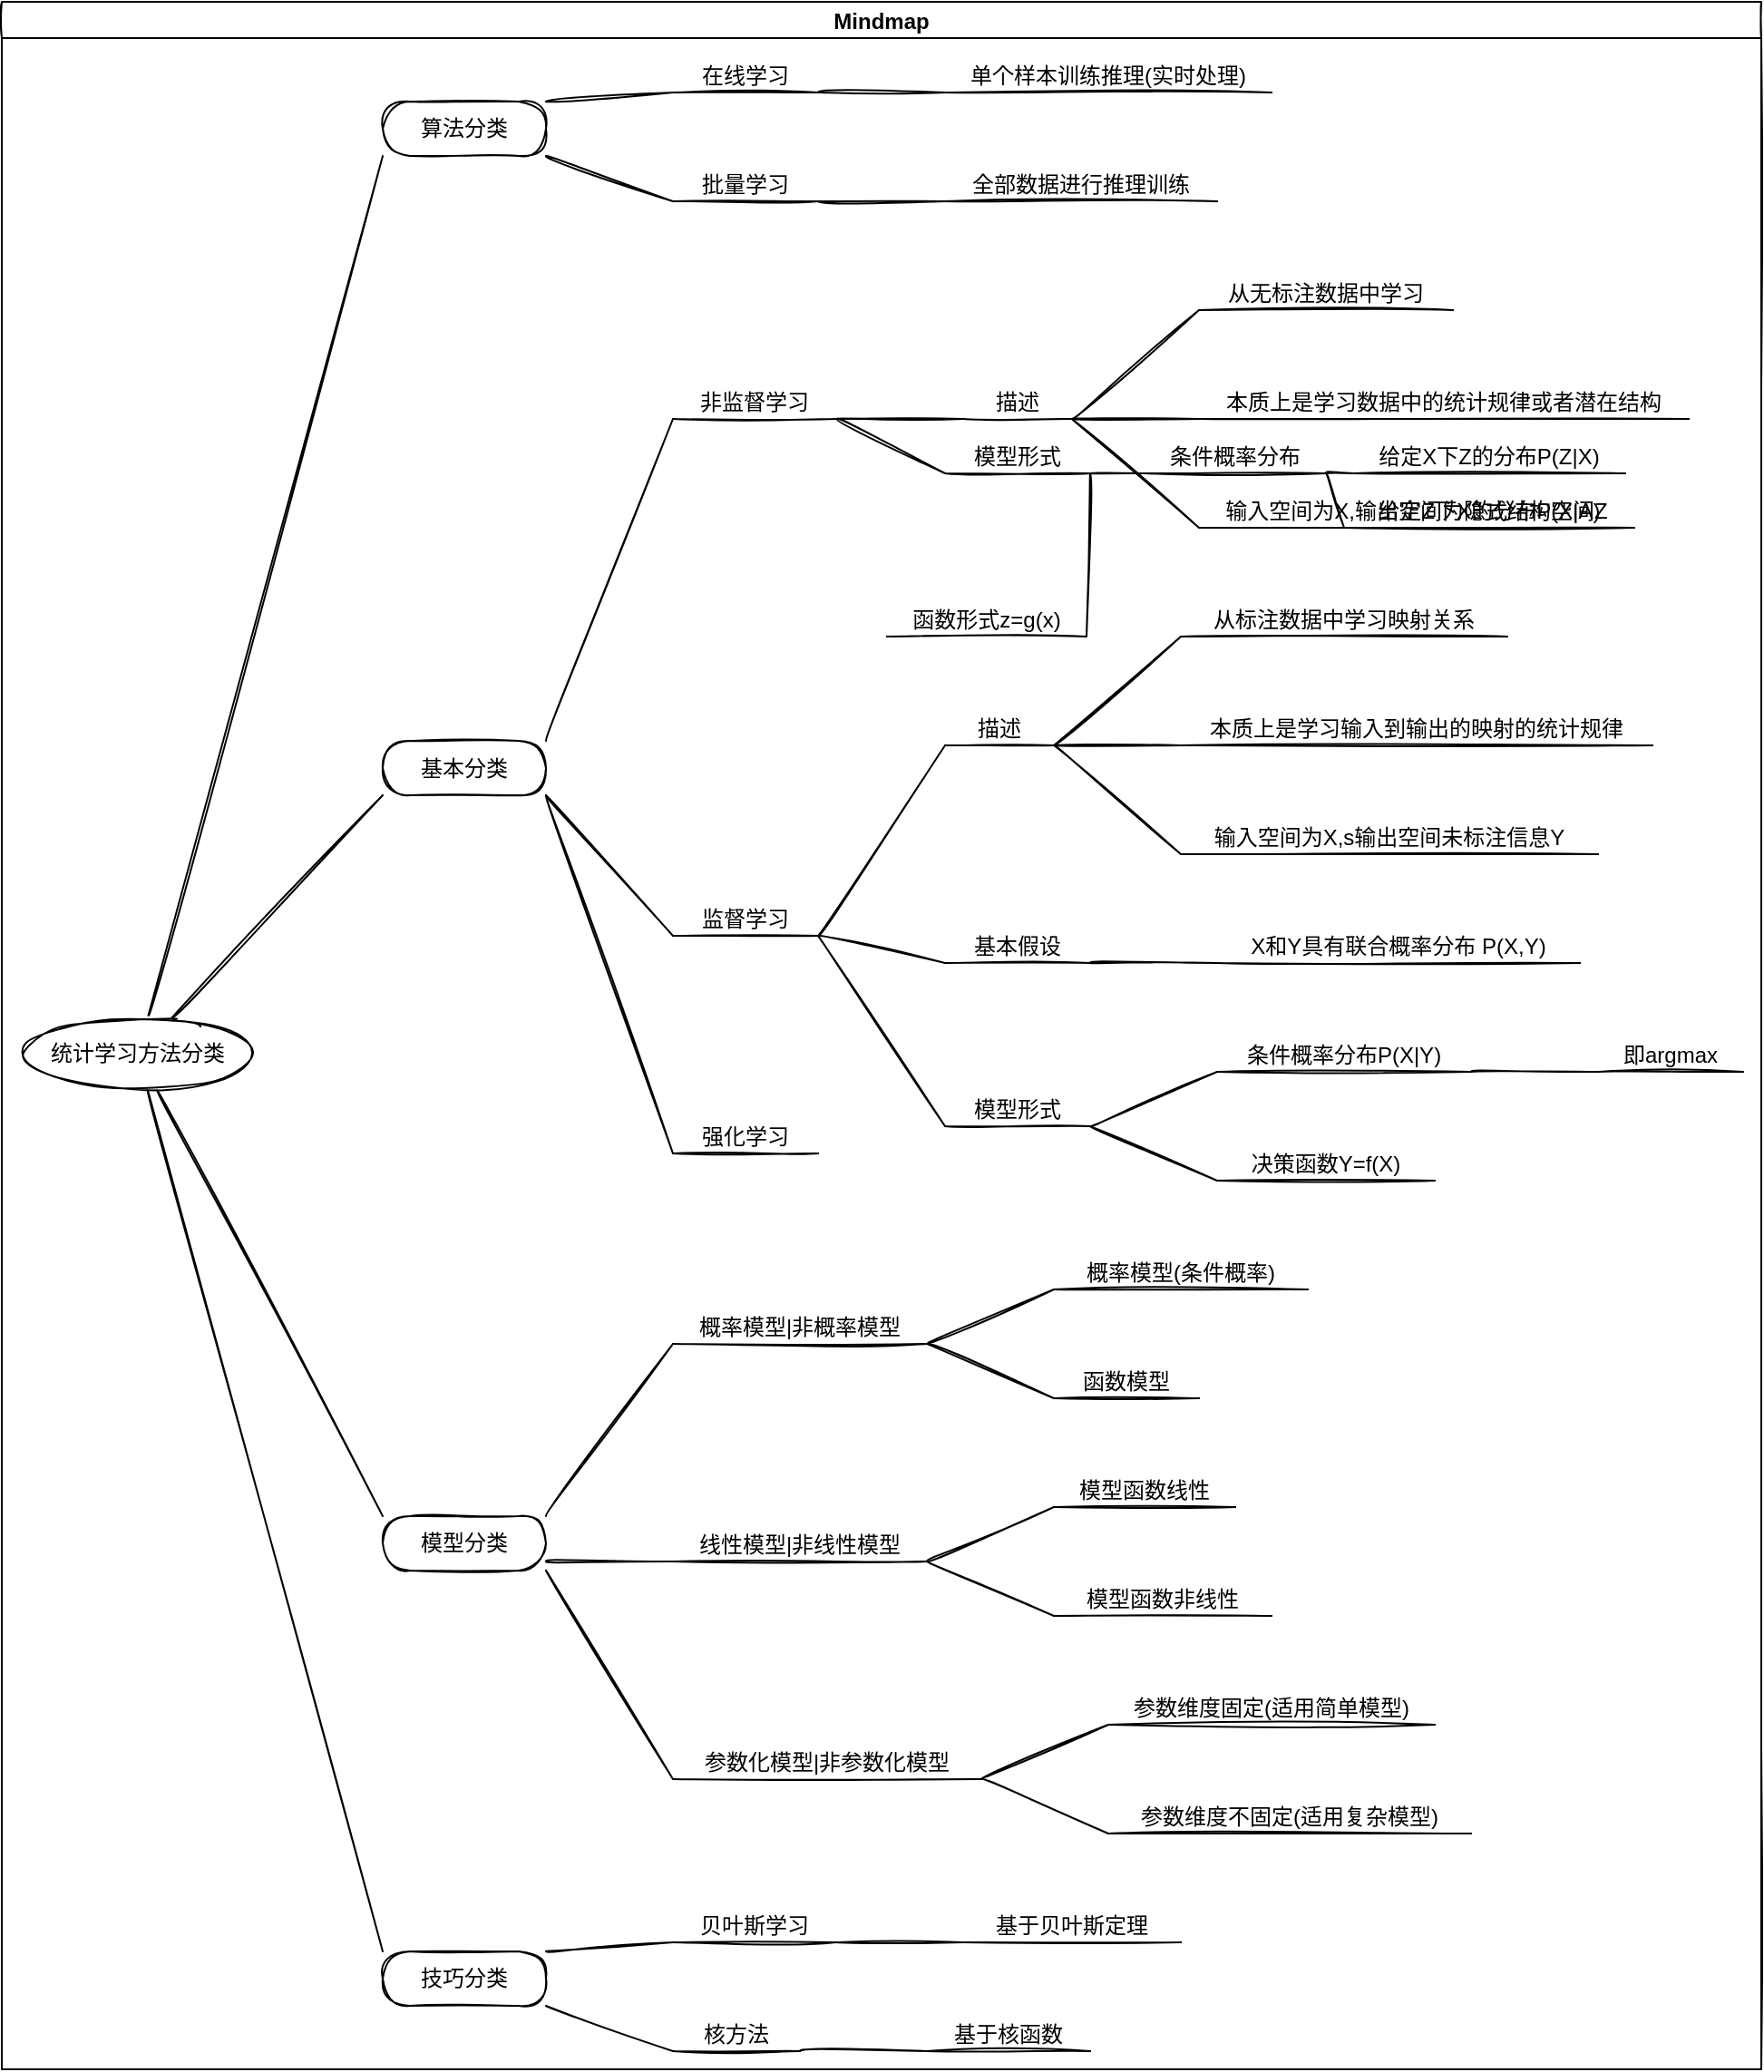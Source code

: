 <mxfile version="15.9.4" type="github">
  <diagram id="jQPR_bwrtm7TC7y7AMAF" name="第 1 页">
    <mxGraphModel dx="-2526" dy="1161" grid="1" gridSize="10" guides="1" tooltips="1" connect="1" arrows="1" fold="1" page="1" pageScale="1" pageWidth="827" pageHeight="1169" math="0" shadow="0">
      <root>
        <mxCell id="0" />
        <mxCell id="1" parent="0" />
        <mxCell id="iyJ31IsJtUmITWTH7De2-7" value="Mindmap" style="swimlane;startSize=20;horizontal=1;containerType=tree;sketch=1;" parent="1" vertex="1">
          <mxGeometry x="3552" y="151" width="970" height="1140" as="geometry" />
        </mxCell>
        <mxCell id="iyJ31IsJtUmITWTH7De2-8" value="" style="edgeStyle=orthogonalEdgeStyle;startArrow=none;endArrow=none;segment=10;curved=1;rounded=0;sketch=1;noEdgeStyle=1;orthogonal=1;" parent="iyJ31IsJtUmITWTH7De2-7" source="iyJ31IsJtUmITWTH7De2-12" target="iyJ31IsJtUmITWTH7De2-13" edge="1">
          <mxGeometry relative="1" as="geometry" />
        </mxCell>
        <mxCell id="iyJ31IsJtUmITWTH7De2-9" value="" style="edgeStyle=orthogonalEdgeStyle;startArrow=none;endArrow=none;segment=10;curved=1;rounded=0;sketch=1;noEdgeStyle=1;orthogonal=1;" parent="iyJ31IsJtUmITWTH7De2-7" source="iyJ31IsJtUmITWTH7De2-12" target="iyJ31IsJtUmITWTH7De2-14" edge="1">
          <mxGeometry relative="1" as="geometry" />
        </mxCell>
        <mxCell id="iyJ31IsJtUmITWTH7De2-10" value="" style="edgeStyle=orthogonalEdgeStyle;startArrow=none;endArrow=none;segment=10;curved=1;rounded=0;sketch=1;noEdgeStyle=1;orthogonal=1;" parent="iyJ31IsJtUmITWTH7De2-7" source="iyJ31IsJtUmITWTH7De2-12" target="iyJ31IsJtUmITWTH7De2-15" edge="1">
          <mxGeometry relative="1" as="geometry" />
        </mxCell>
        <mxCell id="iyJ31IsJtUmITWTH7De2-11" value="" style="edgeStyle=orthogonalEdgeStyle;startArrow=none;endArrow=none;segment=10;curved=1;rounded=0;sketch=1;noEdgeStyle=1;orthogonal=1;" parent="iyJ31IsJtUmITWTH7De2-7" source="iyJ31IsJtUmITWTH7De2-12" target="iyJ31IsJtUmITWTH7De2-16" edge="1">
          <mxGeometry relative="1" as="geometry" />
        </mxCell>
        <mxCell id="iyJ31IsJtUmITWTH7De2-12" value="统计学习方法分类" style="ellipse;whiteSpace=wrap;html=1;align=center;treeFolding=1;treeMoving=1;newEdgeStyle={&quot;edgeStyle&quot;:&quot;entityRelationEdgeStyle&quot;,&quot;startArrow&quot;:&quot;none&quot;,&quot;endArrow&quot;:&quot;none&quot;,&quot;segment&quot;:10,&quot;curved&quot;:1};sketch=1;" parent="iyJ31IsJtUmITWTH7De2-7" vertex="1">
          <mxGeometry x="10" y="560" width="130" height="40" as="geometry" />
        </mxCell>
        <mxCell id="iyJ31IsJtUmITWTH7De2-13" value="算法分类" style="whiteSpace=wrap;html=1;rounded=1;arcSize=50;align=center;verticalAlign=middle;strokeWidth=1;autosize=1;spacing=4;treeFolding=1;treeMoving=1;newEdgeStyle={&quot;edgeStyle&quot;:&quot;entityRelationEdgeStyle&quot;,&quot;startArrow&quot;:&quot;none&quot;,&quot;endArrow&quot;:&quot;none&quot;,&quot;segment&quot;:10,&quot;curved&quot;:1};sketch=1;" parent="iyJ31IsJtUmITWTH7De2-7" vertex="1">
          <mxGeometry x="210" y="55" width="90" height="30" as="geometry" />
        </mxCell>
        <mxCell id="iyJ31IsJtUmITWTH7De2-14" value="基本分类&lt;br&gt;" style="whiteSpace=wrap;html=1;rounded=1;arcSize=50;align=center;verticalAlign=middle;strokeWidth=1;autosize=1;spacing=4;treeFolding=1;treeMoving=1;newEdgeStyle={&quot;edgeStyle&quot;:&quot;entityRelationEdgeStyle&quot;,&quot;startArrow&quot;:&quot;none&quot;,&quot;endArrow&quot;:&quot;none&quot;,&quot;segment&quot;:10,&quot;curved&quot;:1};fontFamily=Helvetica;fontSize=12;fontColor=rgb(0, 0, 0);strokeColor=rgb(0, 0, 0);sketch=1;" parent="iyJ31IsJtUmITWTH7De2-7" vertex="1">
          <mxGeometry x="210" y="407.5" width="90" height="30" as="geometry" />
        </mxCell>
        <mxCell id="iyJ31IsJtUmITWTH7De2-15" value="模型分类" style="whiteSpace=wrap;html=1;rounded=1;arcSize=50;align=center;verticalAlign=middle;strokeWidth=1;autosize=1;spacing=4;treeFolding=1;treeMoving=1;newEdgeStyle={&quot;edgeStyle&quot;:&quot;entityRelationEdgeStyle&quot;,&quot;startArrow&quot;:&quot;none&quot;,&quot;endArrow&quot;:&quot;none&quot;,&quot;segment&quot;:10,&quot;curved&quot;:1};sketch=1;" parent="iyJ31IsJtUmITWTH7De2-7" vertex="1">
          <mxGeometry x="210" y="835" width="90" height="30" as="geometry" />
        </mxCell>
        <mxCell id="iyJ31IsJtUmITWTH7De2-16" value="技巧分类" style="whiteSpace=wrap;html=1;rounded=1;arcSize=50;align=center;verticalAlign=middle;strokeWidth=1;autosize=1;spacing=4;treeFolding=1;treeMoving=1;newEdgeStyle={&quot;edgeStyle&quot;:&quot;entityRelationEdgeStyle&quot;,&quot;startArrow&quot;:&quot;none&quot;,&quot;endArrow&quot;:&quot;none&quot;,&quot;segment&quot;:10,&quot;curved&quot;:1};fontFamily=Helvetica;fontSize=12;fontColor=rgb(0, 0, 0);strokeColor=rgb(0, 0, 0);sketch=1;" parent="iyJ31IsJtUmITWTH7De2-7" vertex="1">
          <mxGeometry x="210" y="1075" width="90" height="30" as="geometry" />
        </mxCell>
        <mxCell id="iyJ31IsJtUmITWTH7De2-27" value="非监督学习" style="whiteSpace=wrap;html=1;shape=partialRectangle;top=0;left=0;bottom=1;right=0;points=[[0,1],[1,1]];fillColor=none;align=center;verticalAlign=bottom;routingCenterY=0.5;snapToPoint=1;recursiveResize=0;autosize=1;treeFolding=1;treeMoving=1;newEdgeStyle={&quot;edgeStyle&quot;:&quot;entityRelationEdgeStyle&quot;,&quot;startArrow&quot;:&quot;none&quot;,&quot;endArrow&quot;:&quot;none&quot;,&quot;segment&quot;:10,&quot;curved&quot;:1};sketch=1;" parent="iyJ31IsJtUmITWTH7De2-7" vertex="1">
          <mxGeometry x="370" y="210" width="90" height="20" as="geometry" />
        </mxCell>
        <mxCell id="iyJ31IsJtUmITWTH7De2-28" value="" style="edgeStyle=orthogonalEdgeStyle;startArrow=none;endArrow=none;segment=10;curved=1;rounded=0;sketch=1;noEdgeStyle=1;orthogonal=1;" parent="iyJ31IsJtUmITWTH7De2-7" source="iyJ31IsJtUmITWTH7De2-14" target="iyJ31IsJtUmITWTH7De2-27" edge="1">
          <mxGeometry relative="1" as="geometry">
            <mxPoint x="-3540.482" y="-1820.174" as="sourcePoint" />
          </mxGeometry>
        </mxCell>
        <mxCell id="iyJ31IsJtUmITWTH7De2-29" value="概率模型|非概率模型" style="whiteSpace=wrap;html=1;shape=partialRectangle;top=0;left=0;bottom=1;right=0;points=[[0,1],[1,1]];fillColor=none;align=center;verticalAlign=bottom;routingCenterY=0.5;snapToPoint=1;recursiveResize=0;autosize=1;treeFolding=1;treeMoving=1;newEdgeStyle={&quot;edgeStyle&quot;:&quot;entityRelationEdgeStyle&quot;,&quot;startArrow&quot;:&quot;none&quot;,&quot;endArrow&quot;:&quot;none&quot;,&quot;segment&quot;:10,&quot;curved&quot;:1};sketch=1;" parent="iyJ31IsJtUmITWTH7De2-7" vertex="1">
          <mxGeometry x="370" y="720" width="140" height="20" as="geometry" />
        </mxCell>
        <mxCell id="iyJ31IsJtUmITWTH7De2-30" value="" style="edgeStyle=orthogonalEdgeStyle;startArrow=none;endArrow=none;segment=10;curved=1;rounded=0;sketch=1;noEdgeStyle=1;orthogonal=1;" parent="iyJ31IsJtUmITWTH7De2-7" source="iyJ31IsJtUmITWTH7De2-15" target="iyJ31IsJtUmITWTH7De2-29" edge="1">
          <mxGeometry relative="1" as="geometry">
            <mxPoint x="-4282.482" y="-1863.174" as="sourcePoint" />
          </mxGeometry>
        </mxCell>
        <mxCell id="iyJ31IsJtUmITWTH7De2-31" value="贝叶斯学习" style="whiteSpace=wrap;html=1;shape=partialRectangle;top=0;left=0;bottom=1;right=0;points=[[0,1],[1,1]];fillColor=none;align=center;verticalAlign=bottom;routingCenterY=0.5;snapToPoint=1;recursiveResize=0;autosize=1;treeFolding=1;treeMoving=1;newEdgeStyle={&quot;edgeStyle&quot;:&quot;entityRelationEdgeStyle&quot;,&quot;startArrow&quot;:&quot;none&quot;,&quot;endArrow&quot;:&quot;none&quot;,&quot;segment&quot;:10,&quot;curved&quot;:1};sketch=1;" parent="iyJ31IsJtUmITWTH7De2-7" vertex="1">
          <mxGeometry x="370" y="1050" width="90" height="20" as="geometry" />
        </mxCell>
        <mxCell id="iyJ31IsJtUmITWTH7De2-32" value="" style="edgeStyle=orthogonalEdgeStyle;startArrow=none;endArrow=none;segment=10;curved=1;rounded=0;sketch=1;noEdgeStyle=1;orthogonal=1;" parent="iyJ31IsJtUmITWTH7De2-7" source="iyJ31IsJtUmITWTH7De2-16" target="iyJ31IsJtUmITWTH7De2-31" edge="1">
          <mxGeometry relative="1" as="geometry">
            <mxPoint x="-4282.482" y="-1820.174" as="sourcePoint" />
          </mxGeometry>
        </mxCell>
        <mxCell id="iyJ31IsJtUmITWTH7De2-34" value="在线学习" style="whiteSpace=wrap;html=1;shape=partialRectangle;top=0;left=0;bottom=1;right=0;points=[[0,1],[1,1]];fillColor=none;align=center;verticalAlign=bottom;routingCenterY=0.5;snapToPoint=1;recursiveResize=0;autosize=1;treeFolding=1;treeMoving=1;newEdgeStyle={&quot;edgeStyle&quot;:&quot;entityRelationEdgeStyle&quot;,&quot;startArrow&quot;:&quot;none&quot;,&quot;endArrow&quot;:&quot;none&quot;,&quot;segment&quot;:10,&quot;curved&quot;:1};sketch=1;" parent="iyJ31IsJtUmITWTH7De2-7" vertex="1">
          <mxGeometry x="370" y="30" width="80" height="20" as="geometry" />
        </mxCell>
        <mxCell id="iyJ31IsJtUmITWTH7De2-35" value="" style="edgeStyle=orthogonalEdgeStyle;startArrow=none;endArrow=none;segment=10;curved=1;rounded=0;sketch=1;noEdgeStyle=1;orthogonal=1;" parent="iyJ31IsJtUmITWTH7De2-7" source="iyJ31IsJtUmITWTH7De2-13" target="iyJ31IsJtUmITWTH7De2-34" edge="1">
          <mxGeometry relative="1" as="geometry">
            <mxPoint x="-3991.482" y="-1312.174" as="sourcePoint" />
          </mxGeometry>
        </mxCell>
        <mxCell id="iyJ31IsJtUmITWTH7De2-36" value="" style="edgeStyle=orthogonalEdgeStyle;startArrow=none;endArrow=none;segment=10;curved=1;rounded=0;sketch=1;noEdgeStyle=1;orthogonal=1;" parent="iyJ31IsJtUmITWTH7De2-7" source="iyJ31IsJtUmITWTH7De2-14" target="iyJ31IsJtUmITWTH7De2-37" edge="1">
          <mxGeometry relative="1" as="geometry">
            <mxPoint x="-3715.241" y="-1591.174" as="sourcePoint" />
          </mxGeometry>
        </mxCell>
        <mxCell id="iyJ31IsJtUmITWTH7De2-37" value="监督学习" style="whiteSpace=wrap;html=1;shape=partialRectangle;top=0;left=0;bottom=1;right=0;points=[[0,1],[1,1]];fillColor=none;align=center;verticalAlign=bottom;routingCenterY=0.5;snapToPoint=1;recursiveResize=0;autosize=1;treeFolding=1;treeMoving=1;newEdgeStyle={&quot;edgeStyle&quot;:&quot;entityRelationEdgeStyle&quot;,&quot;startArrow&quot;:&quot;none&quot;,&quot;endArrow&quot;:&quot;none&quot;,&quot;segment&quot;:10,&quot;curved&quot;:1};sketch=1;" parent="iyJ31IsJtUmITWTH7De2-7" vertex="1">
          <mxGeometry x="370" y="495" width="80" height="20" as="geometry" />
        </mxCell>
        <mxCell id="iyJ31IsJtUmITWTH7De2-38" value="" style="edgeStyle=orthogonalEdgeStyle;startArrow=none;endArrow=none;segment=10;curved=1;rounded=0;sketch=1;noEdgeStyle=1;orthogonal=1;" parent="iyJ31IsJtUmITWTH7De2-7" source="iyJ31IsJtUmITWTH7De2-14" target="iyJ31IsJtUmITWTH7De2-39" edge="1">
          <mxGeometry relative="1" as="geometry">
            <mxPoint x="-3714.533" y="-1591.174" as="sourcePoint" />
          </mxGeometry>
        </mxCell>
        <mxCell id="iyJ31IsJtUmITWTH7De2-39" value="强化学习" style="whiteSpace=wrap;html=1;shape=partialRectangle;top=0;left=0;bottom=1;right=0;points=[[0,1],[1,1]];fillColor=none;align=center;verticalAlign=bottom;routingCenterY=0.5;snapToPoint=1;recursiveResize=0;autosize=1;treeFolding=1;treeMoving=1;newEdgeStyle={&quot;edgeStyle&quot;:&quot;entityRelationEdgeStyle&quot;,&quot;startArrow&quot;:&quot;none&quot;,&quot;endArrow&quot;:&quot;none&quot;,&quot;segment&quot;:10,&quot;curved&quot;:1};sketch=1;" parent="iyJ31IsJtUmITWTH7De2-7" vertex="1">
          <mxGeometry x="370" y="615" width="80" height="20" as="geometry" />
        </mxCell>
        <mxCell id="iyJ31IsJtUmITWTH7De2-40" value="" style="edgeStyle=orthogonalEdgeStyle;startArrow=none;endArrow=none;segment=10;curved=1;rounded=0;sketch=1;noEdgeStyle=1;orthogonal=1;" parent="iyJ31IsJtUmITWTH7De2-7" source="iyJ31IsJtUmITWTH7De2-15" target="iyJ31IsJtUmITWTH7De2-41" edge="1">
          <mxGeometry relative="1" as="geometry">
            <mxPoint x="-3831.482" y="-1604.174" as="sourcePoint" />
          </mxGeometry>
        </mxCell>
        <mxCell id="iyJ31IsJtUmITWTH7De2-41" value="线性模型|非线性模型" style="whiteSpace=wrap;html=1;shape=partialRectangle;top=0;left=0;bottom=1;right=0;points=[[0,1],[1,1]];fillColor=none;align=center;verticalAlign=bottom;routingCenterY=0.5;snapToPoint=1;recursiveResize=0;autosize=1;treeFolding=1;treeMoving=1;newEdgeStyle={&quot;edgeStyle&quot;:&quot;entityRelationEdgeStyle&quot;,&quot;startArrow&quot;:&quot;none&quot;,&quot;endArrow&quot;:&quot;none&quot;,&quot;segment&quot;:10,&quot;curved&quot;:1};sketch=1;" parent="iyJ31IsJtUmITWTH7De2-7" vertex="1">
          <mxGeometry x="370" y="840" width="140" height="20" as="geometry" />
        </mxCell>
        <mxCell id="iyJ31IsJtUmITWTH7De2-42" value="" style="edgeStyle=orthogonalEdgeStyle;startArrow=none;endArrow=none;segment=10;curved=1;rounded=0;sketch=1;noEdgeStyle=1;orthogonal=1;" parent="iyJ31IsJtUmITWTH7De2-7" source="iyJ31IsJtUmITWTH7De2-15" target="iyJ31IsJtUmITWTH7De2-43" edge="1">
          <mxGeometry relative="1" as="geometry">
            <mxPoint x="-3824.732" y="-1604.174" as="sourcePoint" />
          </mxGeometry>
        </mxCell>
        <mxCell id="iyJ31IsJtUmITWTH7De2-43" value="参数化模型|非参数化模型" style="whiteSpace=wrap;html=1;shape=partialRectangle;top=0;left=0;bottom=1;right=0;points=[[0,1],[1,1]];fillColor=none;align=center;verticalAlign=bottom;routingCenterY=0.5;snapToPoint=1;recursiveResize=0;autosize=1;treeFolding=1;treeMoving=1;newEdgeStyle={&quot;edgeStyle&quot;:&quot;entityRelationEdgeStyle&quot;,&quot;startArrow&quot;:&quot;none&quot;,&quot;endArrow&quot;:&quot;none&quot;,&quot;segment&quot;:10,&quot;curved&quot;:1};sketch=1;" parent="iyJ31IsJtUmITWTH7De2-7" vertex="1">
          <mxGeometry x="370" y="960" width="170" height="20" as="geometry" />
        </mxCell>
        <mxCell id="iyJ31IsJtUmITWTH7De2-44" value="" style="edgeStyle=orthogonalEdgeStyle;startArrow=none;endArrow=none;segment=10;curved=1;rounded=0;sketch=1;noEdgeStyle=1;orthogonal=1;" parent="iyJ31IsJtUmITWTH7De2-7" source="iyJ31IsJtUmITWTH7De2-13" target="iyJ31IsJtUmITWTH7De2-45" edge="1">
          <mxGeometry relative="1" as="geometry">
            <mxPoint x="-3811.482" y="-1764.174" as="sourcePoint" />
          </mxGeometry>
        </mxCell>
        <mxCell id="iyJ31IsJtUmITWTH7De2-45" value="批量学习" style="whiteSpace=wrap;html=1;shape=partialRectangle;top=0;left=0;bottom=1;right=0;points=[[0,1],[1,1]];fillColor=none;align=center;verticalAlign=bottom;routingCenterY=0.5;snapToPoint=1;recursiveResize=0;autosize=1;treeFolding=1;treeMoving=1;newEdgeStyle={&quot;edgeStyle&quot;:&quot;entityRelationEdgeStyle&quot;,&quot;startArrow&quot;:&quot;none&quot;,&quot;endArrow&quot;:&quot;none&quot;,&quot;segment&quot;:10,&quot;curved&quot;:1};sketch=1;" parent="iyJ31IsJtUmITWTH7De2-7" vertex="1">
          <mxGeometry x="370" y="90" width="80" height="20" as="geometry" />
        </mxCell>
        <mxCell id="iyJ31IsJtUmITWTH7De2-46" value="" style="edgeStyle=orthogonalEdgeStyle;startArrow=none;endArrow=none;segment=10;curved=1;rounded=0;sketch=1;noEdgeStyle=1;orthogonal=1;" parent="iyJ31IsJtUmITWTH7De2-7" source="iyJ31IsJtUmITWTH7De2-16" target="iyJ31IsJtUmITWTH7De2-47" edge="1">
          <mxGeometry relative="1" as="geometry">
            <mxPoint x="-3626.894" y="-1691.174" as="sourcePoint" />
          </mxGeometry>
        </mxCell>
        <mxCell id="iyJ31IsJtUmITWTH7De2-47" value="核方法" style="whiteSpace=wrap;html=1;shape=partialRectangle;top=0;left=0;bottom=1;right=0;points=[[0,1],[1,1]];fillColor=none;align=center;verticalAlign=bottom;routingCenterY=0.5;snapToPoint=1;recursiveResize=0;autosize=1;treeFolding=1;treeMoving=1;newEdgeStyle={&quot;edgeStyle&quot;:&quot;entityRelationEdgeStyle&quot;,&quot;startArrow&quot;:&quot;none&quot;,&quot;endArrow&quot;:&quot;none&quot;,&quot;segment&quot;:10,&quot;curved&quot;:1};sketch=1;" parent="iyJ31IsJtUmITWTH7De2-7" vertex="1">
          <mxGeometry x="370" y="1110" width="70" height="20" as="geometry" />
        </mxCell>
        <mxCell id="f7Qz3Qr8znWmhAi9d80H-13" value="" style="edgeStyle=orthogonalEdgeStyle;startArrow=none;endArrow=none;segment=10;curved=1;rounded=0;sketch=1;noEdgeStyle=1;orthogonal=1;" edge="1" target="f7Qz3Qr8znWmhAi9d80H-14" source="iyJ31IsJtUmITWTH7De2-29" parent="iyJ31IsJtUmITWTH7De2-7">
          <mxGeometry relative="1" as="geometry">
            <mxPoint x="-2129.556" y="530" as="sourcePoint" />
          </mxGeometry>
        </mxCell>
        <mxCell id="f7Qz3Qr8znWmhAi9d80H-14" value="概率模型(条件概率)" style="whiteSpace=wrap;html=1;shape=partialRectangle;top=0;left=0;bottom=1;right=0;points=[[0,1],[1,1]];fillColor=none;align=center;verticalAlign=bottom;routingCenterY=0.5;snapToPoint=1;recursiveResize=0;autosize=1;treeFolding=1;treeMoving=1;newEdgeStyle={&quot;edgeStyle&quot;:&quot;entityRelationEdgeStyle&quot;,&quot;startArrow&quot;:&quot;none&quot;,&quot;endArrow&quot;:&quot;none&quot;,&quot;segment&quot;:10,&quot;curved&quot;:1};sketch=1;" vertex="1" parent="iyJ31IsJtUmITWTH7De2-7">
          <mxGeometry x="580" y="690" width="140" height="20" as="geometry" />
        </mxCell>
        <mxCell id="f7Qz3Qr8znWmhAi9d80H-15" value="" style="edgeStyle=orthogonalEdgeStyle;startArrow=none;endArrow=none;segment=10;curved=1;rounded=0;sketch=1;noEdgeStyle=1;orthogonal=1;" edge="1" target="f7Qz3Qr8znWmhAi9d80H-16" source="iyJ31IsJtUmITWTH7De2-29" parent="iyJ31IsJtUmITWTH7De2-7">
          <mxGeometry relative="1" as="geometry">
            <mxPoint x="-2269.556" y="506" as="sourcePoint" />
          </mxGeometry>
        </mxCell>
        <mxCell id="f7Qz3Qr8znWmhAi9d80H-16" value="函数模型" style="whiteSpace=wrap;html=1;shape=partialRectangle;top=0;left=0;bottom=1;right=0;points=[[0,1],[1,1]];fillColor=none;align=center;verticalAlign=bottom;routingCenterY=0.5;snapToPoint=1;recursiveResize=0;autosize=1;treeFolding=1;treeMoving=1;newEdgeStyle={&quot;edgeStyle&quot;:&quot;entityRelationEdgeStyle&quot;,&quot;startArrow&quot;:&quot;none&quot;,&quot;endArrow&quot;:&quot;none&quot;,&quot;segment&quot;:10,&quot;curved&quot;:1};sketch=1;" vertex="1" parent="iyJ31IsJtUmITWTH7De2-7">
          <mxGeometry x="580" y="750" width="80" height="20" as="geometry" />
        </mxCell>
        <mxCell id="f7Qz3Qr8znWmhAi9d80H-17" value="" style="edgeStyle=orthogonalEdgeStyle;startArrow=none;endArrow=none;segment=10;curved=1;rounded=0;sketch=1;noEdgeStyle=1;orthogonal=1;" edge="1" target="f7Qz3Qr8znWmhAi9d80H-18" source="iyJ31IsJtUmITWTH7De2-41" parent="iyJ31IsJtUmITWTH7De2-7">
          <mxGeometry relative="1" as="geometry">
            <mxPoint x="-2409.556" y="530" as="sourcePoint" />
          </mxGeometry>
        </mxCell>
        <mxCell id="f7Qz3Qr8znWmhAi9d80H-18" value="模型函数线性" style="whiteSpace=wrap;html=1;shape=partialRectangle;top=0;left=0;bottom=1;right=0;points=[[0,1],[1,1]];fillColor=none;align=center;verticalAlign=bottom;routingCenterY=0.5;snapToPoint=1;recursiveResize=0;autosize=1;treeFolding=1;treeMoving=1;newEdgeStyle={&quot;edgeStyle&quot;:&quot;entityRelationEdgeStyle&quot;,&quot;startArrow&quot;:&quot;none&quot;,&quot;endArrow&quot;:&quot;none&quot;,&quot;segment&quot;:10,&quot;curved&quot;:1};sketch=1;" vertex="1" parent="iyJ31IsJtUmITWTH7De2-7">
          <mxGeometry x="580" y="810" width="100" height="20" as="geometry" />
        </mxCell>
        <mxCell id="f7Qz3Qr8znWmhAi9d80H-19" value="" style="edgeStyle=orthogonalEdgeStyle;startArrow=none;endArrow=none;segment=10;curved=1;rounded=0;sketch=1;noEdgeStyle=1;orthogonal=1;" edge="1" target="f7Qz3Qr8znWmhAi9d80H-20" source="iyJ31IsJtUmITWTH7De2-41" parent="iyJ31IsJtUmITWTH7De2-7">
          <mxGeometry relative="1" as="geometry">
            <mxPoint x="-2549.556" y="531" as="sourcePoint" />
          </mxGeometry>
        </mxCell>
        <mxCell id="f7Qz3Qr8znWmhAi9d80H-20" value="模型函数非线性" style="whiteSpace=wrap;html=1;shape=partialRectangle;top=0;left=0;bottom=1;right=0;points=[[0,1],[1,1]];fillColor=none;align=center;verticalAlign=bottom;routingCenterY=0.5;snapToPoint=1;recursiveResize=0;autosize=1;treeFolding=1;treeMoving=1;newEdgeStyle={&quot;edgeStyle&quot;:&quot;entityRelationEdgeStyle&quot;,&quot;startArrow&quot;:&quot;none&quot;,&quot;endArrow&quot;:&quot;none&quot;,&quot;segment&quot;:10,&quot;curved&quot;:1};sketch=1;" vertex="1" parent="iyJ31IsJtUmITWTH7De2-7">
          <mxGeometry x="580" y="870" width="120" height="20" as="geometry" />
        </mxCell>
        <mxCell id="f7Qz3Qr8znWmhAi9d80H-23" value="" style="edgeStyle=orthogonalEdgeStyle;startArrow=none;endArrow=none;segment=10;curved=1;rounded=0;sketch=1;noEdgeStyle=1;orthogonal=1;" edge="1" target="f7Qz3Qr8znWmhAi9d80H-24" source="iyJ31IsJtUmITWTH7De2-43" parent="iyJ31IsJtUmITWTH7De2-7">
          <mxGeometry relative="1" as="geometry">
            <mxPoint x="-2379.556" y="560" as="sourcePoint" />
          </mxGeometry>
        </mxCell>
        <mxCell id="f7Qz3Qr8znWmhAi9d80H-24" value="参数维度固定(适用简单模型)" style="whiteSpace=wrap;html=1;shape=partialRectangle;top=0;left=0;bottom=1;right=0;points=[[0,1],[1,1]];fillColor=none;align=center;verticalAlign=bottom;routingCenterY=0.5;snapToPoint=1;recursiveResize=0;autosize=1;treeFolding=1;treeMoving=1;newEdgeStyle={&quot;edgeStyle&quot;:&quot;entityRelationEdgeStyle&quot;,&quot;startArrow&quot;:&quot;none&quot;,&quot;endArrow&quot;:&quot;none&quot;,&quot;segment&quot;:10,&quot;curved&quot;:1};sketch=1;" vertex="1" parent="iyJ31IsJtUmITWTH7De2-7">
          <mxGeometry x="610" y="930" width="180" height="20" as="geometry" />
        </mxCell>
        <mxCell id="f7Qz3Qr8znWmhAi9d80H-25" value="" style="edgeStyle=orthogonalEdgeStyle;startArrow=none;endArrow=none;segment=10;curved=1;rounded=0;sketch=1;noEdgeStyle=1;orthogonal=1;" edge="1" target="f7Qz3Qr8znWmhAi9d80H-26" source="iyJ31IsJtUmITWTH7De2-43" parent="iyJ31IsJtUmITWTH7De2-7">
          <mxGeometry relative="1" as="geometry">
            <mxPoint x="-2549.556" y="603" as="sourcePoint" />
          </mxGeometry>
        </mxCell>
        <mxCell id="f7Qz3Qr8znWmhAi9d80H-26" value="参数维度不固定(适用复杂模型)" style="whiteSpace=wrap;html=1;shape=partialRectangle;top=0;left=0;bottom=1;right=0;points=[[0,1],[1,1]];fillColor=none;align=center;verticalAlign=bottom;routingCenterY=0.5;snapToPoint=1;recursiveResize=0;autosize=1;treeFolding=1;treeMoving=1;newEdgeStyle={&quot;edgeStyle&quot;:&quot;entityRelationEdgeStyle&quot;,&quot;startArrow&quot;:&quot;none&quot;,&quot;endArrow&quot;:&quot;none&quot;,&quot;segment&quot;:10,&quot;curved&quot;:1};sketch=1;" vertex="1" parent="iyJ31IsJtUmITWTH7De2-7">
          <mxGeometry x="610" y="990" width="200" height="20" as="geometry" />
        </mxCell>
        <mxCell id="f7Qz3Qr8znWmhAi9d80H-27" value="" style="edgeStyle=orthogonalEdgeStyle;startArrow=none;endArrow=none;segment=10;curved=1;rounded=0;sketch=1;noEdgeStyle=1;orthogonal=1;" edge="1" target="f7Qz3Qr8znWmhAi9d80H-28" source="iyJ31IsJtUmITWTH7De2-34" parent="iyJ31IsJtUmITWTH7De2-7">
          <mxGeometry relative="1" as="geometry">
            <mxPoint x="-2299.556" y="705" as="sourcePoint" />
          </mxGeometry>
        </mxCell>
        <mxCell id="f7Qz3Qr8znWmhAi9d80H-28" value="单个样本训练推理(实时处理)" style="whiteSpace=wrap;html=1;shape=partialRectangle;top=0;left=0;bottom=1;right=0;points=[[0,1],[1,1]];fillColor=none;align=center;verticalAlign=bottom;routingCenterY=0.5;snapToPoint=1;recursiveResize=0;autosize=1;treeFolding=1;treeMoving=1;newEdgeStyle={&quot;edgeStyle&quot;:&quot;entityRelationEdgeStyle&quot;,&quot;startArrow&quot;:&quot;none&quot;,&quot;endArrow&quot;:&quot;none&quot;,&quot;segment&quot;:10,&quot;curved&quot;:1};sketch=1;" vertex="1" parent="iyJ31IsJtUmITWTH7De2-7">
          <mxGeometry x="520" y="30" width="180" height="20" as="geometry" />
        </mxCell>
        <mxCell id="f7Qz3Qr8znWmhAi9d80H-29" value="" style="edgeStyle=orthogonalEdgeStyle;startArrow=none;endArrow=none;segment=10;curved=1;rounded=0;sketch=1;noEdgeStyle=1;orthogonal=1;" edge="1" target="f7Qz3Qr8znWmhAi9d80H-30" source="iyJ31IsJtUmITWTH7De2-45" parent="iyJ31IsJtUmITWTH7De2-7">
          <mxGeometry relative="1" as="geometry">
            <mxPoint x="-2299.556" y="705" as="sourcePoint" />
          </mxGeometry>
        </mxCell>
        <mxCell id="f7Qz3Qr8znWmhAi9d80H-30" value="全部数据进行推理训练" style="whiteSpace=wrap;html=1;shape=partialRectangle;top=0;left=0;bottom=1;right=0;points=[[0,1],[1,1]];fillColor=none;align=center;verticalAlign=bottom;routingCenterY=0.5;snapToPoint=1;recursiveResize=0;autosize=1;treeFolding=1;treeMoving=1;newEdgeStyle={&quot;edgeStyle&quot;:&quot;entityRelationEdgeStyle&quot;,&quot;startArrow&quot;:&quot;none&quot;,&quot;endArrow&quot;:&quot;none&quot;,&quot;segment&quot;:10,&quot;curved&quot;:1};sketch=1;" vertex="1" parent="iyJ31IsJtUmITWTH7De2-7">
          <mxGeometry x="520" y="90" width="150" height="20" as="geometry" />
        </mxCell>
        <mxCell id="f7Qz3Qr8znWmhAi9d80H-31" value="" style="edgeStyle=orthogonalEdgeStyle;startArrow=none;endArrow=none;segment=10;curved=1;rounded=0;sketch=1;noEdgeStyle=1;orthogonal=1;" edge="1" target="f7Qz3Qr8znWmhAi9d80H-32" source="iyJ31IsJtUmITWTH7De2-31" parent="iyJ31IsJtUmITWTH7De2-7">
          <mxGeometry relative="1" as="geometry">
            <mxPoint x="-2149.556" y="627" as="sourcePoint" />
          </mxGeometry>
        </mxCell>
        <mxCell id="f7Qz3Qr8znWmhAi9d80H-32" value="基于贝叶斯定理" style="whiteSpace=wrap;html=1;shape=partialRectangle;top=0;left=0;bottom=1;right=0;points=[[0,1],[1,1]];fillColor=none;align=center;verticalAlign=bottom;routingCenterY=0.5;snapToPoint=1;recursiveResize=0;autosize=1;treeFolding=1;treeMoving=1;newEdgeStyle={&quot;edgeStyle&quot;:&quot;entityRelationEdgeStyle&quot;,&quot;startArrow&quot;:&quot;none&quot;,&quot;endArrow&quot;:&quot;none&quot;,&quot;segment&quot;:10,&quot;curved&quot;:1};sketch=1;" vertex="1" parent="iyJ31IsJtUmITWTH7De2-7">
          <mxGeometry x="530" y="1050" width="120" height="20" as="geometry" />
        </mxCell>
        <mxCell id="f7Qz3Qr8znWmhAi9d80H-37" value="" style="edgeStyle=orthogonalEdgeStyle;startArrow=none;endArrow=none;segment=10;curved=1;rounded=0;sketch=1;noEdgeStyle=1;orthogonal=1;" edge="1" target="f7Qz3Qr8znWmhAi9d80H-38" source="iyJ31IsJtUmITWTH7De2-47" parent="iyJ31IsJtUmITWTH7De2-7">
          <mxGeometry relative="1" as="geometry">
            <mxPoint x="-2169.556" y="657" as="sourcePoint" />
          </mxGeometry>
        </mxCell>
        <mxCell id="f7Qz3Qr8znWmhAi9d80H-38" value="基于核函数" style="whiteSpace=wrap;html=1;shape=partialRectangle;top=0;left=0;bottom=1;right=0;points=[[0,1],[1,1]];fillColor=none;align=center;verticalAlign=bottom;routingCenterY=0.5;snapToPoint=1;recursiveResize=0;autosize=1;treeFolding=1;treeMoving=1;newEdgeStyle={&quot;edgeStyle&quot;:&quot;entityRelationEdgeStyle&quot;,&quot;startArrow&quot;:&quot;none&quot;,&quot;endArrow&quot;:&quot;none&quot;,&quot;segment&quot;:10,&quot;curved&quot;:1};sketch=1;" vertex="1" parent="iyJ31IsJtUmITWTH7De2-7">
          <mxGeometry x="510" y="1110" width="90" height="20" as="geometry" />
        </mxCell>
        <mxCell id="f7Qz3Qr8znWmhAi9d80H-39" value="" style="edgeStyle=orthogonalEdgeStyle;startArrow=none;endArrow=none;segment=10;curved=1;rounded=0;sketch=1;noEdgeStyle=1;orthogonal=1;" edge="1" target="f7Qz3Qr8znWmhAi9d80H-40" source="iyJ31IsJtUmITWTH7De2-37" parent="iyJ31IsJtUmITWTH7De2-7">
          <mxGeometry relative="1" as="geometry">
            <mxPoint x="-2239.556" y="457" as="sourcePoint" />
          </mxGeometry>
        </mxCell>
        <mxCell id="f7Qz3Qr8znWmhAi9d80H-40" value="描述" style="whiteSpace=wrap;html=1;shape=partialRectangle;top=0;left=0;bottom=1;right=0;points=[[0,1],[1,1]];fillColor=none;align=center;verticalAlign=bottom;routingCenterY=0.5;snapToPoint=1;recursiveResize=0;autosize=1;treeFolding=1;treeMoving=1;newEdgeStyle={&quot;edgeStyle&quot;:&quot;entityRelationEdgeStyle&quot;,&quot;startArrow&quot;:&quot;none&quot;,&quot;endArrow&quot;:&quot;none&quot;,&quot;segment&quot;:10,&quot;curved&quot;:1};sketch=1;" vertex="1" parent="iyJ31IsJtUmITWTH7De2-7">
          <mxGeometry x="520" y="390" width="60" height="20" as="geometry" />
        </mxCell>
        <mxCell id="f7Qz3Qr8znWmhAi9d80H-41" value="" style="edgeStyle=orthogonalEdgeStyle;startArrow=none;endArrow=none;segment=10;curved=1;rounded=0;sketch=1;noEdgeStyle=1;orthogonal=1;" edge="1" target="f7Qz3Qr8znWmhAi9d80H-42" source="iyJ31IsJtUmITWTH7De2-27" parent="iyJ31IsJtUmITWTH7De2-7">
          <mxGeometry relative="1" as="geometry">
            <mxPoint x="-2199.556" y="457" as="sourcePoint" />
          </mxGeometry>
        </mxCell>
        <mxCell id="f7Qz3Qr8znWmhAi9d80H-42" value="描述" style="whiteSpace=wrap;html=1;shape=partialRectangle;top=0;left=0;bottom=1;right=0;points=[[0,1],[1,1]];fillColor=none;align=center;verticalAlign=bottom;routingCenterY=0.5;snapToPoint=1;recursiveResize=0;autosize=1;treeFolding=1;treeMoving=1;newEdgeStyle={&quot;edgeStyle&quot;:&quot;entityRelationEdgeStyle&quot;,&quot;startArrow&quot;:&quot;none&quot;,&quot;endArrow&quot;:&quot;none&quot;,&quot;segment&quot;:10,&quot;curved&quot;:1};sketch=1;" vertex="1" parent="iyJ31IsJtUmITWTH7De2-7">
          <mxGeometry x="530" y="210" width="60" height="20" as="geometry" />
        </mxCell>
        <mxCell id="f7Qz3Qr8znWmhAi9d80H-43" value="" style="edgeStyle=orthogonalEdgeStyle;startArrow=none;endArrow=none;segment=10;curved=1;rounded=0;sketch=1;noEdgeStyle=1;orthogonal=1;" edge="1" target="f7Qz3Qr8znWmhAi9d80H-44" source="iyJ31IsJtUmITWTH7De2-37" parent="iyJ31IsJtUmITWTH7De2-7">
          <mxGeometry relative="1" as="geometry">
            <mxPoint x="-2319.556" y="434" as="sourcePoint" />
          </mxGeometry>
        </mxCell>
        <mxCell id="f7Qz3Qr8znWmhAi9d80H-44" value="基本假设" style="whiteSpace=wrap;html=1;shape=partialRectangle;top=0;left=0;bottom=1;right=0;points=[[0,1],[1,1]];fillColor=none;align=center;verticalAlign=bottom;routingCenterY=0.5;snapToPoint=1;recursiveResize=0;autosize=1;treeFolding=1;treeMoving=1;newEdgeStyle={&quot;edgeStyle&quot;:&quot;entityRelationEdgeStyle&quot;,&quot;startArrow&quot;:&quot;none&quot;,&quot;endArrow&quot;:&quot;none&quot;,&quot;segment&quot;:10,&quot;curved&quot;:1};sketch=1;" vertex="1" parent="iyJ31IsJtUmITWTH7De2-7">
          <mxGeometry x="520" y="510" width="80" height="20" as="geometry" />
        </mxCell>
        <mxCell id="f7Qz3Qr8znWmhAi9d80H-45" value="" style="edgeStyle=orthogonalEdgeStyle;startArrow=none;endArrow=none;segment=10;curved=1;rounded=0;sketch=1;noEdgeStyle=1;orthogonal=1;" edge="1" target="f7Qz3Qr8znWmhAi9d80H-46" source="f7Qz3Qr8znWmhAi9d80H-40" parent="iyJ31IsJtUmITWTH7De2-7">
          <mxGeometry relative="1" as="geometry">
            <mxPoint x="-2319.556" y="434" as="sourcePoint" />
          </mxGeometry>
        </mxCell>
        <mxCell id="f7Qz3Qr8znWmhAi9d80H-46" value="从标注数据中学习映射关系" style="whiteSpace=wrap;html=1;shape=partialRectangle;top=0;left=0;bottom=1;right=0;points=[[0,1],[1,1]];fillColor=none;align=center;verticalAlign=bottom;routingCenterY=0.5;snapToPoint=1;recursiveResize=0;autosize=1;treeFolding=1;treeMoving=1;newEdgeStyle={&quot;edgeStyle&quot;:&quot;entityRelationEdgeStyle&quot;,&quot;startArrow&quot;:&quot;none&quot;,&quot;endArrow&quot;:&quot;none&quot;,&quot;segment&quot;:10,&quot;curved&quot;:1};sketch=1;" vertex="1" parent="iyJ31IsJtUmITWTH7De2-7">
          <mxGeometry x="650" y="330" width="180" height="20" as="geometry" />
        </mxCell>
        <mxCell id="f7Qz3Qr8znWmhAi9d80H-47" value="" style="edgeStyle=orthogonalEdgeStyle;startArrow=none;endArrow=none;segment=10;curved=1;rounded=0;sketch=1;noEdgeStyle=1;orthogonal=1;" edge="1" target="f7Qz3Qr8znWmhAi9d80H-48" source="f7Qz3Qr8znWmhAi9d80H-44" parent="iyJ31IsJtUmITWTH7De2-7">
          <mxGeometry relative="1" as="geometry">
            <mxPoint x="-2319.556" y="434" as="sourcePoint" />
          </mxGeometry>
        </mxCell>
        <mxCell id="f7Qz3Qr8znWmhAi9d80H-48" value="X和Y具有联合概率分布 P(X,Y)" style="whiteSpace=wrap;html=1;shape=partialRectangle;top=0;left=0;bottom=1;right=0;points=[[0,1],[1,1]];fillColor=none;align=center;verticalAlign=bottom;routingCenterY=0.5;snapToPoint=1;recursiveResize=0;autosize=1;treeFolding=1;treeMoving=1;newEdgeStyle={&quot;edgeStyle&quot;:&quot;entityRelationEdgeStyle&quot;,&quot;startArrow&quot;:&quot;none&quot;,&quot;endArrow&quot;:&quot;none&quot;,&quot;segment&quot;:10,&quot;curved&quot;:1};sketch=1;" vertex="1" parent="iyJ31IsJtUmITWTH7De2-7">
          <mxGeometry x="670" y="510" width="200" height="20" as="geometry" />
        </mxCell>
        <mxCell id="f7Qz3Qr8znWmhAi9d80H-49" value="" style="edgeStyle=orthogonalEdgeStyle;startArrow=none;endArrow=none;segment=10;curved=1;rounded=0;sketch=1;noEdgeStyle=1;orthogonal=1;" edge="1" target="f7Qz3Qr8znWmhAi9d80H-50" source="iyJ31IsJtUmITWTH7De2-37" parent="iyJ31IsJtUmITWTH7De2-7">
          <mxGeometry relative="1" as="geometry">
            <mxPoint x="-800.946" y="1113.344" as="sourcePoint" />
          </mxGeometry>
        </mxCell>
        <mxCell id="f7Qz3Qr8znWmhAi9d80H-50" value="模型形式" style="whiteSpace=wrap;html=1;shape=partialRectangle;top=0;left=0;bottom=1;right=0;points=[[0,1],[1,1]];fillColor=none;align=center;verticalAlign=bottom;routingCenterY=0.5;snapToPoint=1;recursiveResize=0;autosize=1;treeFolding=1;treeMoving=1;newEdgeStyle={&quot;edgeStyle&quot;:&quot;entityRelationEdgeStyle&quot;,&quot;startArrow&quot;:&quot;none&quot;,&quot;endArrow&quot;:&quot;none&quot;,&quot;segment&quot;:10,&quot;curved&quot;:1};sketch=1;" vertex="1" parent="iyJ31IsJtUmITWTH7De2-7">
          <mxGeometry x="520" y="600" width="80" height="20" as="geometry" />
        </mxCell>
        <mxCell id="f7Qz3Qr8znWmhAi9d80H-51" value="" style="edgeStyle=orthogonalEdgeStyle;startArrow=none;endArrow=none;segment=10;curved=1;rounded=0;sketch=1;noEdgeStyle=1;orthogonal=1;" edge="1" target="f7Qz3Qr8znWmhAi9d80H-52" source="f7Qz3Qr8znWmhAi9d80H-50" parent="iyJ31IsJtUmITWTH7De2-7">
          <mxGeometry relative="1" as="geometry">
            <mxPoint x="-800.946" y="1113.344" as="sourcePoint" />
          </mxGeometry>
        </mxCell>
        <mxCell id="f7Qz3Qr8znWmhAi9d80H-52" value="条件概率分布P(X|Y)" style="whiteSpace=wrap;html=1;shape=partialRectangle;top=0;left=0;bottom=1;right=0;points=[[0,1],[1,1]];fillColor=none;align=center;verticalAlign=bottom;routingCenterY=0.5;snapToPoint=1;recursiveResize=0;autosize=1;treeFolding=1;treeMoving=1;newEdgeStyle={&quot;edgeStyle&quot;:&quot;entityRelationEdgeStyle&quot;,&quot;startArrow&quot;:&quot;none&quot;,&quot;endArrow&quot;:&quot;none&quot;,&quot;segment&quot;:10,&quot;curved&quot;:1};sketch=1;" vertex="1" parent="iyJ31IsJtUmITWTH7De2-7">
          <mxGeometry x="670" y="570" width="140" height="20" as="geometry" />
        </mxCell>
        <mxCell id="f7Qz3Qr8znWmhAi9d80H-53" value="" style="edgeStyle=orthogonalEdgeStyle;startArrow=none;endArrow=none;segment=10;curved=1;rounded=0;sketch=1;noEdgeStyle=1;orthogonal=1;" edge="1" target="f7Qz3Qr8znWmhAi9d80H-54" source="f7Qz3Qr8znWmhAi9d80H-50" parent="iyJ31IsJtUmITWTH7De2-7">
          <mxGeometry relative="1" as="geometry">
            <mxPoint x="-930.946" y="1163.344" as="sourcePoint" />
          </mxGeometry>
        </mxCell>
        <mxCell id="f7Qz3Qr8znWmhAi9d80H-54" value="决策函数Y=f(X)" style="whiteSpace=wrap;html=1;shape=partialRectangle;top=0;left=0;bottom=1;right=0;points=[[0,1],[1,1]];fillColor=none;align=center;verticalAlign=bottom;routingCenterY=0.5;snapToPoint=1;recursiveResize=0;autosize=1;treeFolding=1;treeMoving=1;newEdgeStyle={&quot;edgeStyle&quot;:&quot;entityRelationEdgeStyle&quot;,&quot;startArrow&quot;:&quot;none&quot;,&quot;endArrow&quot;:&quot;none&quot;,&quot;segment&quot;:10,&quot;curved&quot;:1};sketch=1;" vertex="1" parent="iyJ31IsJtUmITWTH7De2-7">
          <mxGeometry x="670" y="630" width="120" height="20" as="geometry" />
        </mxCell>
        <mxCell id="f7Qz3Qr8znWmhAi9d80H-57" value="" style="edgeStyle=orthogonalEdgeStyle;startArrow=none;endArrow=none;segment=10;curved=1;rounded=0;sketch=1;noEdgeStyle=1;orthogonal=1;" edge="1" target="f7Qz3Qr8znWmhAi9d80H-58" source="f7Qz3Qr8znWmhAi9d80H-52" parent="iyJ31IsJtUmITWTH7De2-7">
          <mxGeometry relative="1" as="geometry">
            <mxPoint x="380.5" y="771" as="sourcePoint" />
          </mxGeometry>
        </mxCell>
        <mxCell id="f7Qz3Qr8znWmhAi9d80H-58" value="即argmax" style="whiteSpace=wrap;html=1;shape=partialRectangle;top=0;left=0;bottom=1;right=0;points=[[0,1],[1,1]];fillColor=none;align=center;verticalAlign=bottom;routingCenterY=0.5;snapToPoint=1;recursiveResize=0;autosize=1;treeFolding=1;treeMoving=1;newEdgeStyle={&quot;edgeStyle&quot;:&quot;entityRelationEdgeStyle&quot;,&quot;startArrow&quot;:&quot;none&quot;,&quot;endArrow&quot;:&quot;none&quot;,&quot;segment&quot;:10,&quot;curved&quot;:1};sketch=1;" vertex="1" parent="iyJ31IsJtUmITWTH7De2-7">
          <mxGeometry x="880" y="570" width="80" height="20" as="geometry" />
        </mxCell>
        <mxCell id="f7Qz3Qr8znWmhAi9d80H-59" value="" style="edgeStyle=orthogonalEdgeStyle;startArrow=none;endArrow=none;segment=10;curved=1;rounded=0;sketch=1;noEdgeStyle=1;orthogonal=1;" edge="1" target="f7Qz3Qr8znWmhAi9d80H-60" source="f7Qz3Qr8znWmhAi9d80H-42" parent="iyJ31IsJtUmITWTH7De2-7">
          <mxGeometry relative="1" as="geometry">
            <mxPoint x="260.5" y="561" as="sourcePoint" />
          </mxGeometry>
        </mxCell>
        <mxCell id="f7Qz3Qr8znWmhAi9d80H-60" value="从无标注数据中学习" style="whiteSpace=wrap;html=1;shape=partialRectangle;top=0;left=0;bottom=1;right=0;points=[[0,1],[1,1]];fillColor=none;align=center;verticalAlign=bottom;routingCenterY=0.5;snapToPoint=1;recursiveResize=0;autosize=1;treeFolding=1;treeMoving=1;newEdgeStyle={&quot;edgeStyle&quot;:&quot;entityRelationEdgeStyle&quot;,&quot;startArrow&quot;:&quot;none&quot;,&quot;endArrow&quot;:&quot;none&quot;,&quot;segment&quot;:10,&quot;curved&quot;:1};sketch=1;" vertex="1" parent="iyJ31IsJtUmITWTH7De2-7">
          <mxGeometry x="660" y="150" width="140" height="20" as="geometry" />
        </mxCell>
        <mxCell id="f7Qz3Qr8znWmhAi9d80H-61" value="" style="edgeStyle=orthogonalEdgeStyle;startArrow=none;endArrow=none;segment=10;curved=1;rounded=0;sketch=1;noEdgeStyle=1;orthogonal=1;" edge="1" target="f7Qz3Qr8znWmhAi9d80H-62" source="f7Qz3Qr8znWmhAi9d80H-40" parent="iyJ31IsJtUmITWTH7De2-7">
          <mxGeometry relative="1" as="geometry">
            <mxPoint x="360.5" y="621" as="sourcePoint" />
          </mxGeometry>
        </mxCell>
        <mxCell id="f7Qz3Qr8znWmhAi9d80H-62" value="本质上是学习输入到输出的映射的统计规律" style="whiteSpace=wrap;html=1;shape=partialRectangle;top=0;left=0;bottom=1;right=0;points=[[0,1],[1,1]];fillColor=none;align=center;verticalAlign=bottom;routingCenterY=0.5;snapToPoint=1;recursiveResize=0;autosize=1;treeFolding=1;treeMoving=1;newEdgeStyle={&quot;edgeStyle&quot;:&quot;entityRelationEdgeStyle&quot;,&quot;startArrow&quot;:&quot;none&quot;,&quot;endArrow&quot;:&quot;none&quot;,&quot;segment&quot;:10,&quot;curved&quot;:1};sketch=1;" vertex="1" parent="iyJ31IsJtUmITWTH7De2-7">
          <mxGeometry x="650" y="390" width="260" height="20" as="geometry" />
        </mxCell>
        <mxCell id="f7Qz3Qr8znWmhAi9d80H-63" value="" style="edgeStyle=orthogonalEdgeStyle;startArrow=none;endArrow=none;segment=10;curved=1;rounded=0;sketch=1;noEdgeStyle=1;orthogonal=1;" edge="1" target="f7Qz3Qr8znWmhAi9d80H-64" source="f7Qz3Qr8znWmhAi9d80H-42" parent="iyJ31IsJtUmITWTH7De2-7">
          <mxGeometry relative="1" as="geometry">
            <mxPoint x="410.5" y="561" as="sourcePoint" />
          </mxGeometry>
        </mxCell>
        <mxCell id="f7Qz3Qr8znWmhAi9d80H-64" value="本质上是学习数据中的统计规律或者潜在结构" style="whiteSpace=wrap;html=1;shape=partialRectangle;top=0;left=0;bottom=1;right=0;points=[[0,1],[1,1]];fillColor=none;align=center;verticalAlign=bottom;routingCenterY=0.5;snapToPoint=1;recursiveResize=0;autosize=1;treeFolding=1;treeMoving=1;newEdgeStyle={&quot;edgeStyle&quot;:&quot;entityRelationEdgeStyle&quot;,&quot;startArrow&quot;:&quot;none&quot;,&quot;endArrow&quot;:&quot;none&quot;,&quot;segment&quot;:10,&quot;curved&quot;:1};sketch=1;" vertex="1" parent="iyJ31IsJtUmITWTH7De2-7">
          <mxGeometry x="660" y="210" width="270" height="20" as="geometry" />
        </mxCell>
        <mxCell id="f7Qz3Qr8znWmhAi9d80H-82" value="" style="edgeStyle=orthogonalEdgeStyle;startArrow=none;endArrow=none;segment=10;curved=1;rounded=0;sketch=1;noEdgeStyle=1;orthogonal=1;" edge="1" target="f7Qz3Qr8znWmhAi9d80H-83" source="f7Qz3Qr8znWmhAi9d80H-40" parent="iyJ31IsJtUmITWTH7De2-7">
          <mxGeometry relative="1" as="geometry">
            <mxPoint x="360.5" y="621" as="sourcePoint" />
          </mxGeometry>
        </mxCell>
        <mxCell id="f7Qz3Qr8znWmhAi9d80H-83" value="输入空间为X,s输出空间未标注信息Y" style="whiteSpace=wrap;html=1;shape=partialRectangle;top=0;left=0;bottom=1;right=0;points=[[0,1],[1,1]];fillColor=none;align=center;verticalAlign=bottom;routingCenterY=0.5;snapToPoint=1;recursiveResize=0;autosize=1;treeFolding=1;treeMoving=1;newEdgeStyle={&quot;edgeStyle&quot;:&quot;entityRelationEdgeStyle&quot;,&quot;startArrow&quot;:&quot;none&quot;,&quot;endArrow&quot;:&quot;none&quot;,&quot;segment&quot;:10,&quot;curved&quot;:1};sketch=1;" vertex="1" parent="iyJ31IsJtUmITWTH7De2-7">
          <mxGeometry x="650" y="450" width="230" height="20" as="geometry" />
        </mxCell>
        <mxCell id="f7Qz3Qr8znWmhAi9d80H-84" value="" style="edgeStyle=orthogonalEdgeStyle;startArrow=none;endArrow=none;segment=10;curved=1;rounded=0;sketch=1;noEdgeStyle=1;orthogonal=1;" edge="1" target="f7Qz3Qr8znWmhAi9d80H-85" source="f7Qz3Qr8znWmhAi9d80H-42" parent="iyJ31IsJtUmITWTH7De2-7">
          <mxGeometry relative="1" as="geometry">
            <mxPoint x="350.5" y="561" as="sourcePoint" />
          </mxGeometry>
        </mxCell>
        <mxCell id="f7Qz3Qr8znWmhAi9d80H-85" value="输入空间为X,输出空间为隐式结构空间Z" style="whiteSpace=wrap;html=1;shape=partialRectangle;top=0;left=0;bottom=1;right=0;points=[[0,1],[1,1]];fillColor=none;align=center;verticalAlign=bottom;routingCenterY=0.5;snapToPoint=1;recursiveResize=0;autosize=1;treeFolding=1;treeMoving=1;newEdgeStyle={&quot;edgeStyle&quot;:&quot;entityRelationEdgeStyle&quot;,&quot;startArrow&quot;:&quot;none&quot;,&quot;endArrow&quot;:&quot;none&quot;,&quot;segment&quot;:10,&quot;curved&quot;:1};sketch=1;" vertex="1" parent="iyJ31IsJtUmITWTH7De2-7">
          <mxGeometry x="660" y="270" width="240" height="20" as="geometry" />
        </mxCell>
        <mxCell id="f7Qz3Qr8znWmhAi9d80H-86" value="" style="edgeStyle=orthogonalEdgeStyle;startArrow=none;endArrow=none;segment=10;curved=1;rounded=0;sketch=1;noEdgeStyle=1;orthogonal=1;" edge="1" target="f7Qz3Qr8znWmhAi9d80H-87" source="iyJ31IsJtUmITWTH7De2-27" parent="iyJ31IsJtUmITWTH7De2-7">
          <mxGeometry relative="1" as="geometry">
            <mxPoint x="4012" y="381" as="sourcePoint" />
          </mxGeometry>
        </mxCell>
        <mxCell id="f7Qz3Qr8znWmhAi9d80H-87" value="模型形式" style="whiteSpace=wrap;html=1;shape=partialRectangle;top=0;left=0;bottom=1;right=0;points=[[0,1],[1,1]];fillColor=none;align=center;verticalAlign=bottom;routingCenterY=0.5;snapToPoint=1;recursiveResize=0;autosize=1;treeFolding=1;treeMoving=1;newEdgeStyle={&quot;edgeStyle&quot;:&quot;entityRelationEdgeStyle&quot;,&quot;startArrow&quot;:&quot;none&quot;,&quot;endArrow&quot;:&quot;none&quot;,&quot;segment&quot;:10,&quot;curved&quot;:1};sketch=1;" vertex="1" parent="iyJ31IsJtUmITWTH7De2-7">
          <mxGeometry x="520" y="240" width="80" height="20" as="geometry" />
        </mxCell>
        <mxCell id="f7Qz3Qr8znWmhAi9d80H-88" value="" style="edgeStyle=orthogonalEdgeStyle;startArrow=none;endArrow=none;segment=10;curved=1;rounded=0;sketch=1;noEdgeStyle=1;orthogonal=1;" edge="1" target="f7Qz3Qr8znWmhAi9d80H-89" source="f7Qz3Qr8znWmhAi9d80H-87" parent="iyJ31IsJtUmITWTH7De2-7">
          <mxGeometry relative="1" as="geometry">
            <mxPoint x="4012" y="381" as="sourcePoint" />
          </mxGeometry>
        </mxCell>
        <mxCell id="f7Qz3Qr8znWmhAi9d80H-89" value="条件概率分布" style="whiteSpace=wrap;html=1;shape=partialRectangle;top=0;left=0;bottom=1;right=0;points=[[0,1],[1,1]];fillColor=none;align=center;verticalAlign=bottom;routingCenterY=0.5;snapToPoint=1;recursiveResize=0;autosize=1;treeFolding=1;treeMoving=1;newEdgeStyle={&quot;edgeStyle&quot;:&quot;entityRelationEdgeStyle&quot;,&quot;startArrow&quot;:&quot;none&quot;,&quot;endArrow&quot;:&quot;none&quot;,&quot;segment&quot;:10,&quot;curved&quot;:1};sketch=1;" vertex="1" parent="iyJ31IsJtUmITWTH7De2-7">
          <mxGeometry x="630" y="240" width="100" height="20" as="geometry" />
        </mxCell>
        <mxCell id="f7Qz3Qr8znWmhAi9d80H-92" value="" style="edgeStyle=orthogonalEdgeStyle;startArrow=none;endArrow=none;segment=10;curved=1;rounded=0;sketch=1;noEdgeStyle=1;orthogonal=1;" edge="1" target="f7Qz3Qr8znWmhAi9d80H-93" source="f7Qz3Qr8znWmhAi9d80H-89" parent="iyJ31IsJtUmITWTH7De2-7">
          <mxGeometry relative="1" as="geometry">
            <mxPoint x="4152" y="411" as="sourcePoint" />
          </mxGeometry>
        </mxCell>
        <mxCell id="f7Qz3Qr8znWmhAi9d80H-93" value="给定X下Z的分布P(Z|X)" style="whiteSpace=wrap;html=1;shape=partialRectangle;top=0;left=0;bottom=1;right=0;points=[[0,1],[1,1]];fillColor=none;align=center;verticalAlign=bottom;routingCenterY=0.5;snapToPoint=1;recursiveResize=0;autosize=1;treeFolding=1;treeMoving=1;newEdgeStyle={&quot;edgeStyle&quot;:&quot;entityRelationEdgeStyle&quot;,&quot;startArrow&quot;:&quot;none&quot;,&quot;endArrow&quot;:&quot;none&quot;,&quot;segment&quot;:10,&quot;curved&quot;:1};sketch=1;" vertex="1" parent="iyJ31IsJtUmITWTH7De2-7">
          <mxGeometry x="745" y="240" width="150" height="20" as="geometry" />
        </mxCell>
        <mxCell id="f7Qz3Qr8znWmhAi9d80H-94" value="" style="edgeStyle=orthogonalEdgeStyle;startArrow=none;endArrow=none;segment=10;curved=1;rounded=0;sketch=1;noEdgeStyle=1;orthogonal=1;" edge="1" target="f7Qz3Qr8znWmhAi9d80H-95" source="f7Qz3Qr8znWmhAi9d80H-89" parent="iyJ31IsJtUmITWTH7De2-7">
          <mxGeometry relative="1" as="geometry">
            <mxPoint x="4282" y="411" as="sourcePoint" />
          </mxGeometry>
        </mxCell>
        <mxCell id="f7Qz3Qr8znWmhAi9d80H-95" value="给定Z下X的分布P(X|A)" style="whiteSpace=wrap;html=1;shape=partialRectangle;top=0;left=0;bottom=1;right=0;points=[[0,1],[1,1]];fillColor=none;align=center;verticalAlign=bottom;routingCenterY=0.5;snapToPoint=1;recursiveResize=0;autosize=1;treeFolding=1;treeMoving=1;newEdgeStyle={&quot;edgeStyle&quot;:&quot;entityRelationEdgeStyle&quot;,&quot;startArrow&quot;:&quot;none&quot;,&quot;endArrow&quot;:&quot;none&quot;,&quot;segment&quot;:10,&quot;curved&quot;:1};sketch=1;" vertex="1" parent="iyJ31IsJtUmITWTH7De2-7">
          <mxGeometry x="740" y="270" width="160" height="20" as="geometry" />
        </mxCell>
        <mxCell id="f7Qz3Qr8znWmhAi9d80H-96" value="" style="edgeStyle=orthogonalEdgeStyle;startArrow=none;endArrow=none;segment=10;curved=1;rounded=0;sketch=1;noEdgeStyle=1;orthogonal=1;" edge="1" target="f7Qz3Qr8znWmhAi9d80H-97" source="f7Qz3Qr8znWmhAi9d80H-87" parent="iyJ31IsJtUmITWTH7De2-7">
          <mxGeometry relative="1" as="geometry">
            <mxPoint x="4152" y="411" as="sourcePoint" />
          </mxGeometry>
        </mxCell>
        <mxCell id="f7Qz3Qr8znWmhAi9d80H-97" value="函数形式z=g(x)" style="whiteSpace=wrap;html=1;shape=partialRectangle;top=0;left=0;bottom=1;right=0;points=[[0,1],[1,1]];fillColor=none;align=center;verticalAlign=bottom;routingCenterY=0.5;snapToPoint=1;recursiveResize=0;autosize=1;treeFolding=1;treeMoving=1;newEdgeStyle={&quot;edgeStyle&quot;:&quot;entityRelationEdgeStyle&quot;,&quot;startArrow&quot;:&quot;none&quot;,&quot;endArrow&quot;:&quot;none&quot;,&quot;segment&quot;:10,&quot;curved&quot;:1};sketch=1;" vertex="1" parent="iyJ31IsJtUmITWTH7De2-7">
          <mxGeometry x="488" y="330" width="110" height="20" as="geometry" />
        </mxCell>
      </root>
    </mxGraphModel>
  </diagram>
</mxfile>
